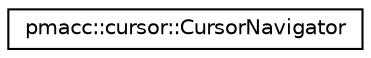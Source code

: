 digraph "Graphical Class Hierarchy"
{
 // LATEX_PDF_SIZE
  edge [fontname="Helvetica",fontsize="10",labelfontname="Helvetica",labelfontsize="10"];
  node [fontname="Helvetica",fontsize="10",shape=record];
  rankdir="LR";
  Node0 [label="pmacc::cursor::CursorNavigator",height=0.2,width=0.4,color="black", fillcolor="white", style="filled",URL="$structpmacc_1_1cursor_1_1_cursor_navigator.html",tooltip=" "];
}
